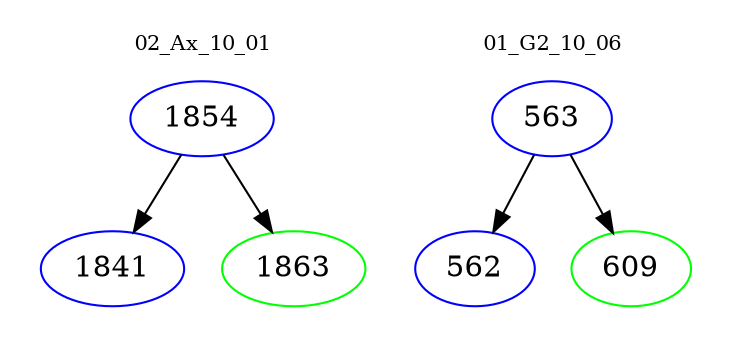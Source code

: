 digraph{
subgraph cluster_0 {
color = white
label = "02_Ax_10_01";
fontsize=10;
T0_1854 [label="1854", color="blue"]
T0_1854 -> T0_1841 [color="black"]
T0_1841 [label="1841", color="blue"]
T0_1854 -> T0_1863 [color="black"]
T0_1863 [label="1863", color="green"]
}
subgraph cluster_1 {
color = white
label = "01_G2_10_06";
fontsize=10;
T1_563 [label="563", color="blue"]
T1_563 -> T1_562 [color="black"]
T1_562 [label="562", color="blue"]
T1_563 -> T1_609 [color="black"]
T1_609 [label="609", color="green"]
}
}
